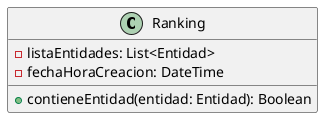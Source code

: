 @startuml
'https://plantuml.com/class-diagram

class Ranking{
 - listaEntidades: List<Entidad>
 - fechaHoraCreacion: DateTime
 + contieneEntidad(entidad: Entidad): Boolean
}

@enduml
